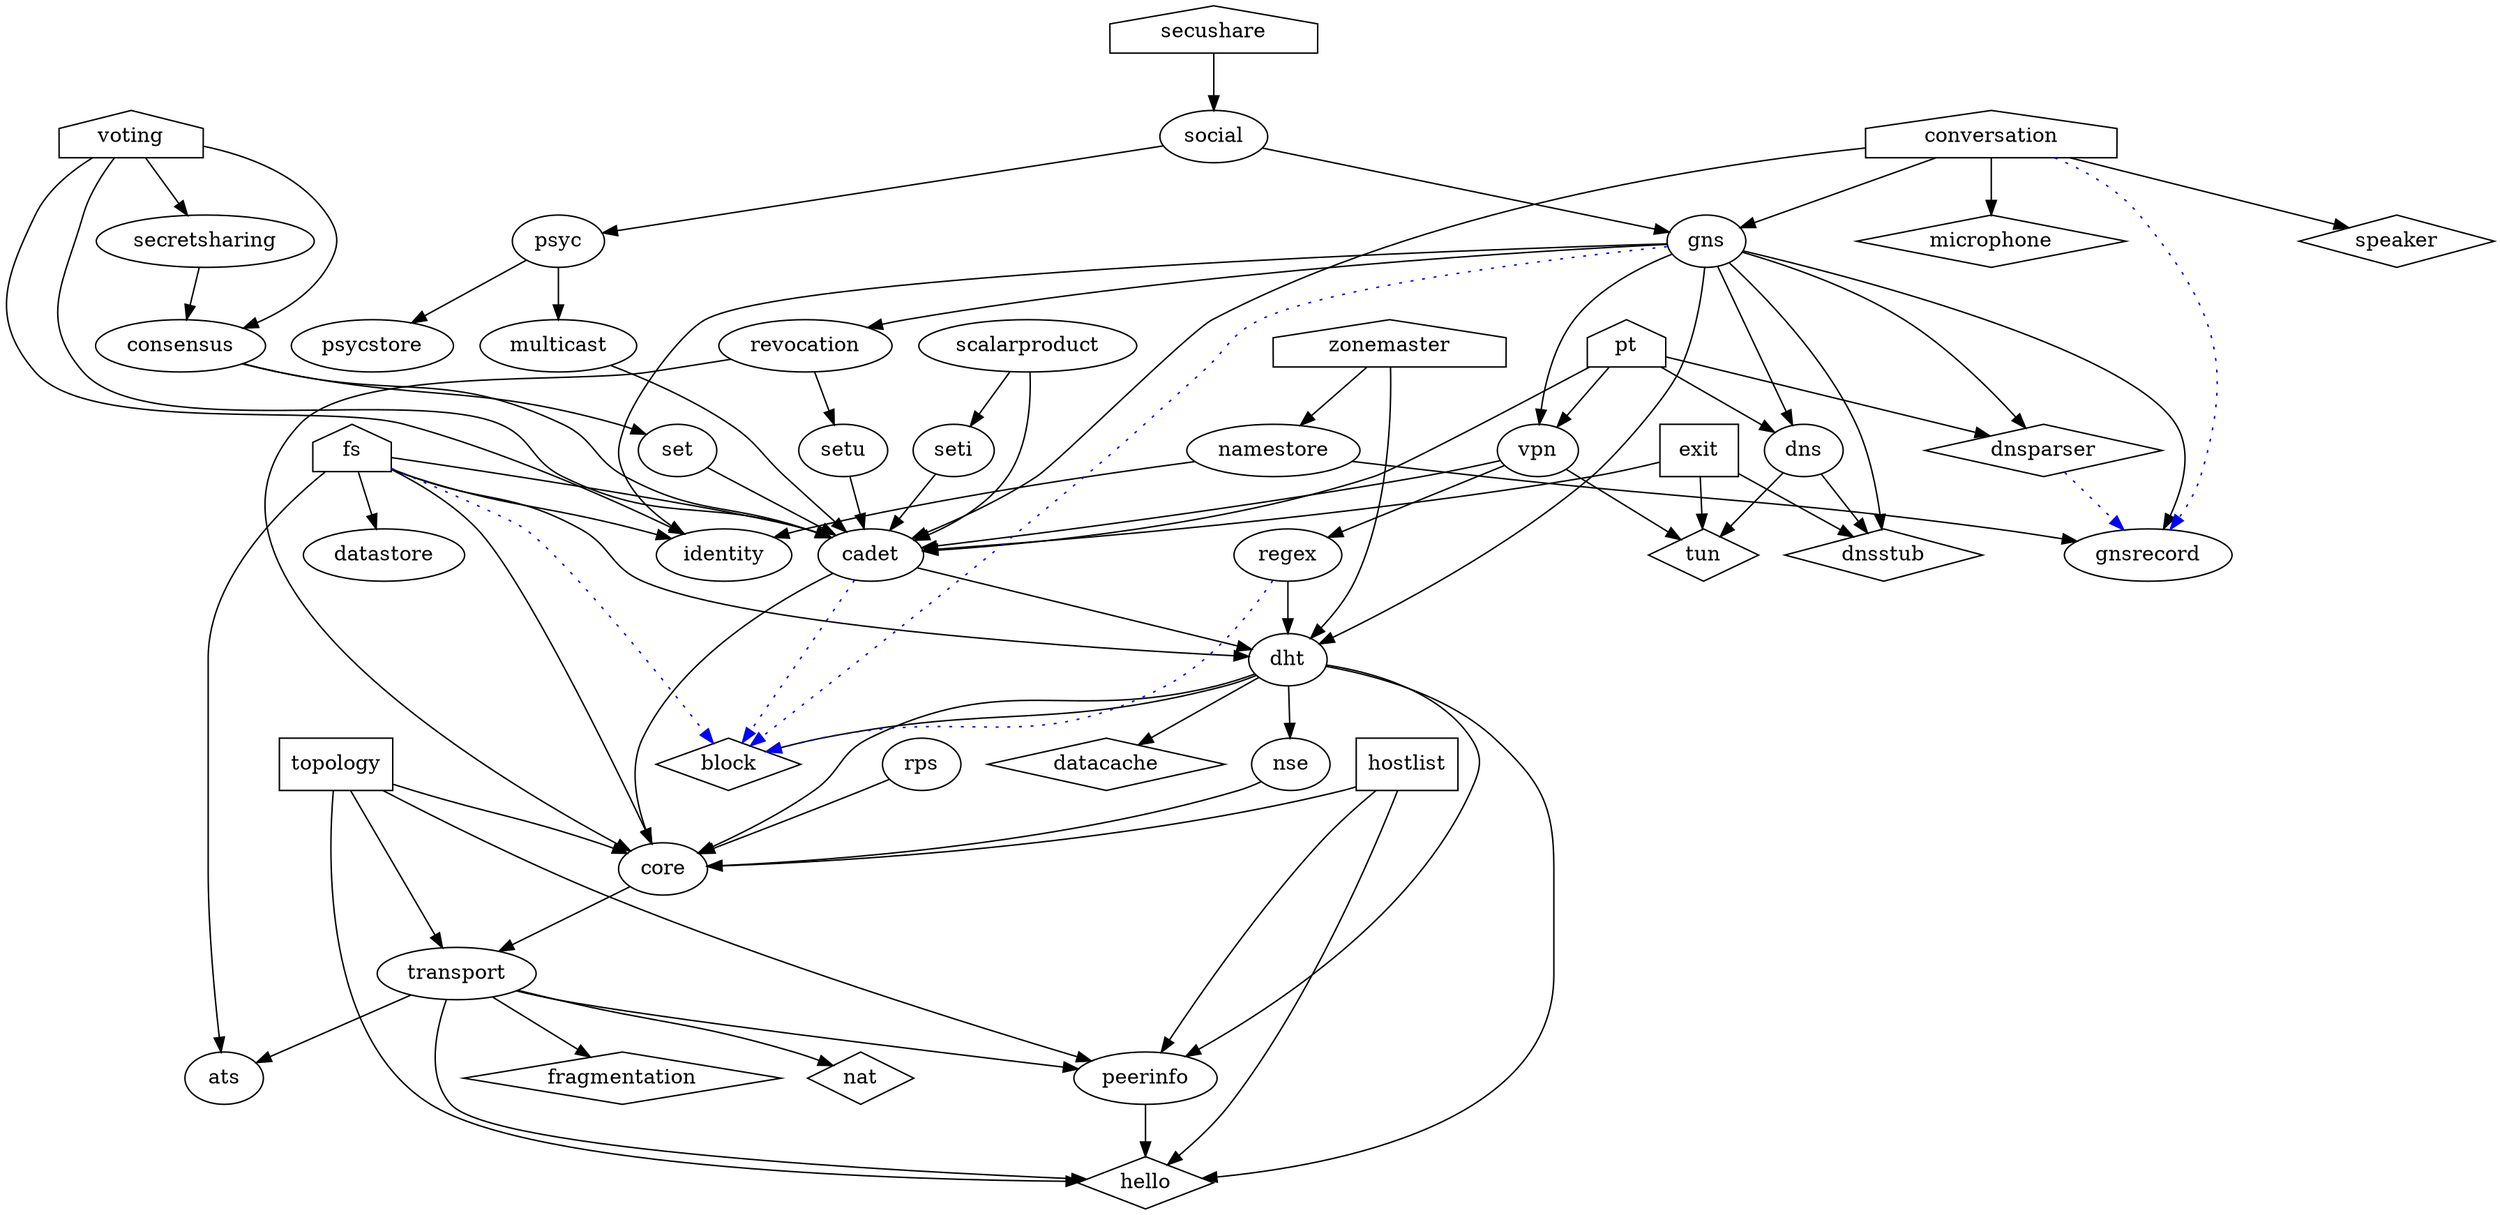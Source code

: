 // house = application
// circle (default) = service
// box = daemon
// diamond = library
// black line = dependency
// blue line = extension via plugin
// red line = possibly useful
// dashed = in planning

// this is what we have...o
digraph dependencies {
splines = true;

  voting [shape=house];
  voting -> consensus;
  voting -> identity;
  voting -> cadet;
  voting -> secretsharing;
  secretsharing -> consensus;

  fs [shape=house];
  fs -> dht;
  fs -> core;
  fs -> datastore;
  fs -> cadet;
  fs -> ats;
  fs -> block [style=dotted,color=blue];
  fs -> identity;
  exit [shape=box];
  exit -> cadet;
  exit -> tun;
  exit -> dnsstub;
  vpn -> cadet;
  vpn -> regex;
  vpn -> tun;
  pt [shape=house];
  pt -> cadet;
  pt -> vpn;
  pt -> dns;
  pt -> dnsparser;
  dns -> tun;
  dns -> dnsstub;
  zonemaster [shape=house];
  zonemaster -> namestore;
  zonemaster -> dht;
  gns -> dns;
  gns -> dht;
  gns -> block [style=dotted,color=blue];
  gns -> revocation;
  gns -> vpn;
  gns -> dnsparser;
  gns -> dnsstub;
  gns -> identity;
  revocation -> core;
  revocation -> setu;
  namestore -> identity;
  namestore -> gnsrecord;
  dnsparser -> gnsrecord [style=dotted,color=blue];
  conversation -> gnsrecord [style=dotted,color=blue];
  gns -> gnsrecord;
  dht -> core;
  dht -> nse;
  dht -> block;
  dht -> datacache;
  dht -> peerinfo;
  dht -> hello;
  nse -> core;
  regex -> block [style=dotted,color=blue];
  block [shape=diamond];
  datacache [shape=diamond];
  cadet -> core [weight=2];
  cadet -> dht;
  cadet -> block [style=dotted,color=blue];
  conversation [shape=house];
  conversation -> cadet;
  conversation -> gns;
  conversation -> speaker;
  conversation -> microphone;
  speaker [shape=diamond];
  microphone [shape=diamond];
  regex -> dht;
  core -> transport;
  topology [shape=box];
  topology -> peerinfo;
  topology -> transport;
  topology -> core;
  topology -> hello;
  hostlist [shape=box];
  hostlist -> core;
  hostlist -> peerinfo;
  hostlist -> hello;
  transport -> ats;
  transport -> hello;
  transport -> peerinfo;
  transport -> nat;
  transport -> fragmentation;
  consensus -> set;
  consensus -> cadet;
  scalarproduct -> seti;
  scalarproduct -> cadet;
  set -> cadet;
  seti -> cadet;
  setu -> cadet;
  peerinfo -> hello;
  fragmentation [shape=diamond];
  hello [shape=diamond];
  nat [shape=diamond];
  tun [shape=diamond];
  dnsparser [shape=diamond];
  dnsstub [shape=diamond];

  secushare [shape=house];
  multicast;
  psyc;
  social -> psyc;
  social -> gns;
  psyc -> psycstore;
  psycstore;
  social;
  secushare -> social;
  psyc -> multicast;
  multicast -> cadet;

  rps;
  rps -> core;
}
